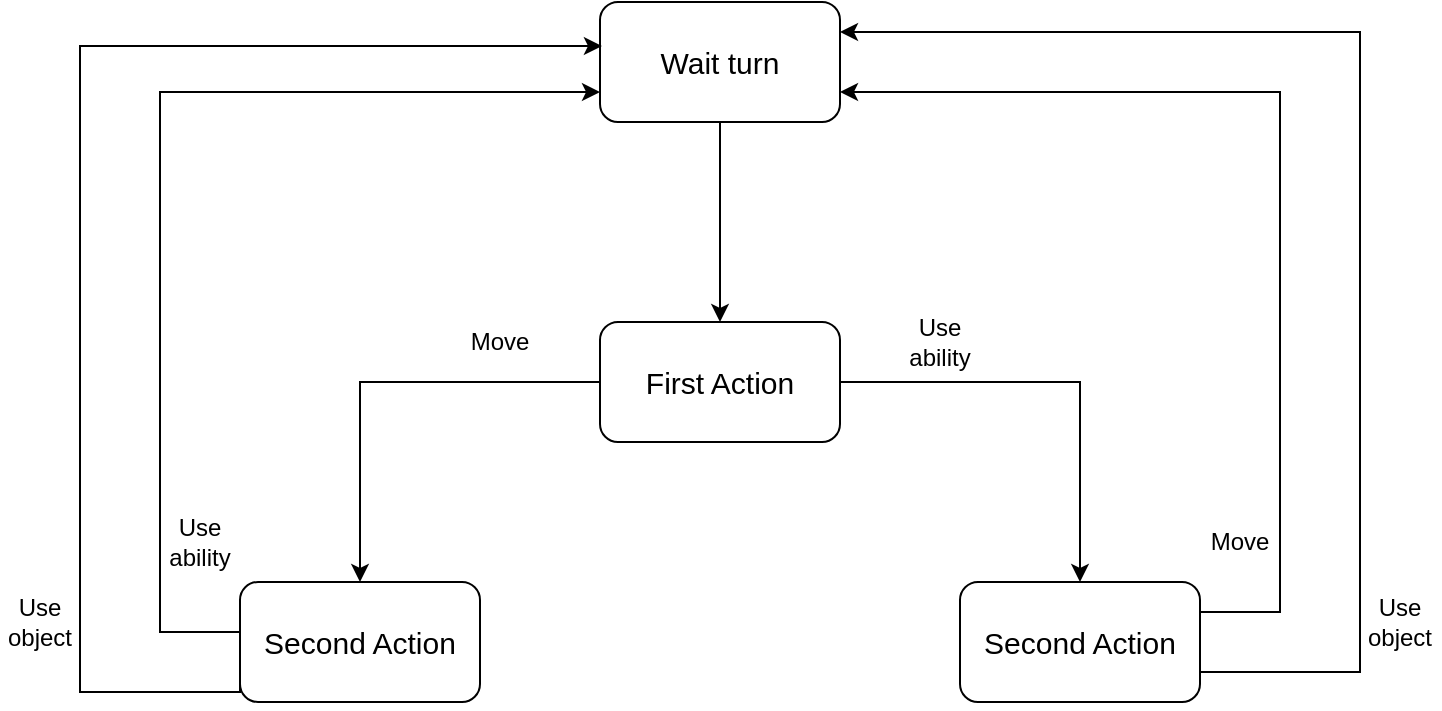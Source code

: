 <mxfile version="13.7.9" type="device"><diagram id="UA6fZR6QoTaL5_HQVoip" name="Pagina-1"><mxGraphModel dx="1086" dy="806" grid="1" gridSize="10" guides="1" tooltips="1" connect="1" arrows="1" fold="1" page="1" pageScale="1" pageWidth="4681" pageHeight="3300" math="0" shadow="0"><root><mxCell id="0"/><mxCell id="1" parent="0"/><mxCell id="JddOukkBMhPovjhzW5hk-18" style="edgeStyle=orthogonalEdgeStyle;rounded=0;orthogonalLoop=1;jettySize=auto;html=1;exitX=0.5;exitY=1;exitDx=0;exitDy=0;entryX=0.5;entryY=0;entryDx=0;entryDy=0;" parent="1" source="JddOukkBMhPovjhzW5hk-1" target="JddOukkBMhPovjhzW5hk-2" edge="1"><mxGeometry relative="1" as="geometry"/></mxCell><mxCell id="JddOukkBMhPovjhzW5hk-1" value="&lt;font style=&quot;font-size: 15px&quot;&gt;Wait turn&lt;/font&gt;" style="rounded=1;whiteSpace=wrap;html=1;" parent="1" vertex="1"><mxGeometry x="420" y="230" width="120" height="60" as="geometry"/></mxCell><mxCell id="PqRk_hvXmBTWnkYCuaQF-1" style="edgeStyle=orthogonalEdgeStyle;rounded=0;orthogonalLoop=1;jettySize=auto;html=1;exitX=1;exitY=0.5;exitDx=0;exitDy=0;" edge="1" parent="1" source="JddOukkBMhPovjhzW5hk-2" target="JddOukkBMhPovjhzW5hk-3"><mxGeometry relative="1" as="geometry"/></mxCell><mxCell id="PqRk_hvXmBTWnkYCuaQF-3" style="edgeStyle=orthogonalEdgeStyle;rounded=0;orthogonalLoop=1;jettySize=auto;html=1;exitX=0;exitY=0.5;exitDx=0;exitDy=0;entryX=0.5;entryY=0;entryDx=0;entryDy=0;" edge="1" parent="1" source="JddOukkBMhPovjhzW5hk-2" target="JddOukkBMhPovjhzW5hk-4"><mxGeometry relative="1" as="geometry"/></mxCell><mxCell id="JddOukkBMhPovjhzW5hk-2" value="&lt;font style=&quot;font-size: 15px&quot;&gt;First Action&lt;/font&gt;" style="rounded=1;whiteSpace=wrap;html=1;" parent="1" vertex="1"><mxGeometry x="420" y="390" width="120" height="60" as="geometry"/></mxCell><mxCell id="PqRk_hvXmBTWnkYCuaQF-5" style="edgeStyle=orthogonalEdgeStyle;rounded=0;orthogonalLoop=1;jettySize=auto;html=1;exitX=1;exitY=0.25;exitDx=0;exitDy=0;entryX=1;entryY=0.75;entryDx=0;entryDy=0;" edge="1" parent="1" source="JddOukkBMhPovjhzW5hk-3" target="JddOukkBMhPovjhzW5hk-1"><mxGeometry relative="1" as="geometry"><Array as="points"><mxPoint x="760" y="535"/><mxPoint x="760" y="275"/></Array></mxGeometry></mxCell><mxCell id="PqRk_hvXmBTWnkYCuaQF-6" style="edgeStyle=orthogonalEdgeStyle;rounded=0;orthogonalLoop=1;jettySize=auto;html=1;exitX=1;exitY=0.75;exitDx=0;exitDy=0;entryX=1;entryY=0.25;entryDx=0;entryDy=0;" edge="1" parent="1" source="JddOukkBMhPovjhzW5hk-3" target="JddOukkBMhPovjhzW5hk-1"><mxGeometry relative="1" as="geometry"><Array as="points"><mxPoint x="800" y="565"/><mxPoint x="800" y="245"/></Array></mxGeometry></mxCell><mxCell id="JddOukkBMhPovjhzW5hk-3" value="&lt;font style=&quot;font-size: 15px&quot;&gt;Second Action&lt;/font&gt;" style="rounded=1;whiteSpace=wrap;html=1;" parent="1" vertex="1"><mxGeometry x="600" y="520" width="120" height="60" as="geometry"/></mxCell><mxCell id="JddOukkBMhPovjhzW5hk-13" style="edgeStyle=orthogonalEdgeStyle;rounded=0;orthogonalLoop=1;jettySize=auto;html=1;exitX=0;exitY=0.25;exitDx=0;exitDy=0;entryX=0;entryY=0.75;entryDx=0;entryDy=0;" parent="1" source="JddOukkBMhPovjhzW5hk-4" target="JddOukkBMhPovjhzW5hk-1" edge="1"><mxGeometry relative="1" as="geometry"><Array as="points"><mxPoint x="200" y="545"/><mxPoint x="200" y="275"/></Array></mxGeometry></mxCell><mxCell id="JddOukkBMhPovjhzW5hk-14" style="edgeStyle=orthogonalEdgeStyle;rounded=0;orthogonalLoop=1;jettySize=auto;html=1;exitX=0;exitY=0.75;exitDx=0;exitDy=0;entryX=0.008;entryY=0.367;entryDx=0;entryDy=0;entryPerimeter=0;" parent="1" source="JddOukkBMhPovjhzW5hk-4" target="JddOukkBMhPovjhzW5hk-1" edge="1"><mxGeometry relative="1" as="geometry"><Array as="points"><mxPoint x="240" y="575"/><mxPoint x="160" y="575"/><mxPoint x="160" y="252"/></Array></mxGeometry></mxCell><mxCell id="JddOukkBMhPovjhzW5hk-4" value="&lt;font style=&quot;font-size: 15px&quot;&gt;Second Action&lt;/font&gt;" style="rounded=1;whiteSpace=wrap;html=1;" parent="1" vertex="1"><mxGeometry x="240" y="520" width="120" height="60" as="geometry"/></mxCell><mxCell id="JddOukkBMhPovjhzW5hk-10" value="Move" style="text;html=1;strokeColor=none;fillColor=none;align=center;verticalAlign=middle;whiteSpace=wrap;rounded=0;" parent="1" vertex="1"><mxGeometry x="350" y="390" width="40" height="20" as="geometry"/></mxCell><mxCell id="JddOukkBMhPovjhzW5hk-12" value="Use ability" style="text;html=1;strokeColor=none;fillColor=none;align=center;verticalAlign=middle;whiteSpace=wrap;rounded=0;" parent="1" vertex="1"><mxGeometry x="570" y="390" width="40" height="20" as="geometry"/></mxCell><mxCell id="JddOukkBMhPovjhzW5hk-22" value="Use ability" style="text;html=1;strokeColor=none;fillColor=none;align=center;verticalAlign=middle;whiteSpace=wrap;rounded=0;" parent="1" vertex="1"><mxGeometry x="200" y="490" width="40" height="20" as="geometry"/></mxCell><mxCell id="JddOukkBMhPovjhzW5hk-23" value="Use object" style="text;html=1;strokeColor=none;fillColor=none;align=center;verticalAlign=middle;whiteSpace=wrap;rounded=0;" parent="1" vertex="1"><mxGeometry x="120" y="530" width="40" height="20" as="geometry"/></mxCell><mxCell id="JddOukkBMhPovjhzW5hk-27" value="Use object" style="text;html=1;strokeColor=none;fillColor=none;align=center;verticalAlign=middle;whiteSpace=wrap;rounded=0;" parent="1" vertex="1"><mxGeometry x="800" y="530" width="40" height="20" as="geometry"/></mxCell><mxCell id="JddOukkBMhPovjhzW5hk-28" value="Move" style="text;html=1;strokeColor=none;fillColor=none;align=center;verticalAlign=middle;whiteSpace=wrap;rounded=0;" parent="1" vertex="1"><mxGeometry x="720" y="490" width="40" height="20" as="geometry"/></mxCell></root></mxGraphModel></diagram></mxfile>